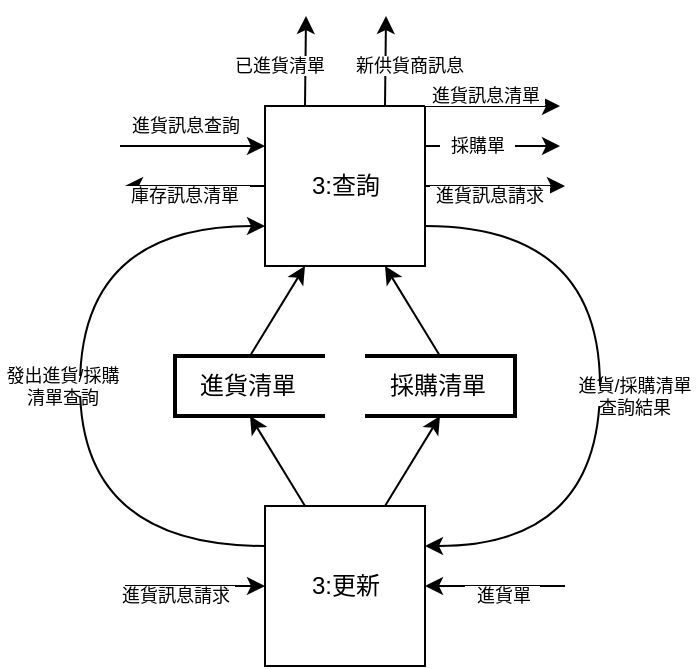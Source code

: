 <mxfile version="22.1.15" type="github">
  <diagram name="第 1 页" id="M6N7W5tKmuZOvXgAG-wH">
    <mxGraphModel dx="1426" dy="-1587" grid="1" gridSize="10" guides="1" tooltips="1" connect="1" arrows="1" fold="1" page="1" pageScale="1" pageWidth="827" pageHeight="1169" math="0" shadow="0">
      <root>
        <mxCell id="0" />
        <mxCell id="1" parent="0" />
        <mxCell id="GJ2FUBno_ALOqsxxdN6I-27" value="3:查詢" style="whiteSpace=wrap;html=1;aspect=fixed;" vertex="1" parent="1">
          <mxGeometry x="312.5" y="2545" width="80" height="80" as="geometry" />
        </mxCell>
        <mxCell id="GJ2FUBno_ALOqsxxdN6I-28" value="3:更新" style="whiteSpace=wrap;html=1;aspect=fixed;" vertex="1" parent="1">
          <mxGeometry x="312.5" y="2745" width="80" height="80" as="geometry" />
        </mxCell>
        <mxCell id="GJ2FUBno_ALOqsxxdN6I-29" value="&amp;nbsp; &amp;nbsp;進貨清單" style="strokeWidth=2;html=1;shape=mxgraph.flowchart.annotation_1;align=left;pointerEvents=1;" vertex="1" parent="1">
          <mxGeometry x="267.5" y="2670" width="75" height="30" as="geometry" />
        </mxCell>
        <mxCell id="GJ2FUBno_ALOqsxxdN6I-30" value="" style="endArrow=classic;html=1;rounded=0;exitX=1;exitY=0.5;exitDx=0;exitDy=0;" edge="1" parent="1" source="GJ2FUBno_ALOqsxxdN6I-27">
          <mxGeometry width="50" height="50" relative="1" as="geometry">
            <mxPoint x="472.5" y="2610" as="sourcePoint" />
            <mxPoint x="462.5" y="2585" as="targetPoint" />
          </mxGeometry>
        </mxCell>
        <mxCell id="GJ2FUBno_ALOqsxxdN6I-31" value="" style="endArrow=classic;html=1;rounded=0;exitX=0;exitY=0.5;exitDx=0;exitDy=0;" edge="1" parent="1" source="GJ2FUBno_ALOqsxxdN6I-27">
          <mxGeometry width="50" height="50" relative="1" as="geometry">
            <mxPoint x="402.5" y="2595" as="sourcePoint" />
            <mxPoint x="242.5" y="2585" as="targetPoint" />
          </mxGeometry>
        </mxCell>
        <mxCell id="GJ2FUBno_ALOqsxxdN6I-32" value="" style="endArrow=classic;html=1;rounded=0;exitX=0.5;exitY=0;exitDx=0;exitDy=0;exitPerimeter=0;entryX=0.25;entryY=1;entryDx=0;entryDy=0;" edge="1" parent="1" source="GJ2FUBno_ALOqsxxdN6I-29" target="GJ2FUBno_ALOqsxxdN6I-27">
          <mxGeometry width="50" height="50" relative="1" as="geometry">
            <mxPoint x="322.5" y="2655" as="sourcePoint" />
            <mxPoint x="372.5" y="2605" as="targetPoint" />
          </mxGeometry>
        </mxCell>
        <mxCell id="GJ2FUBno_ALOqsxxdN6I-33" value="" style="endArrow=classic;html=1;rounded=0;exitX=0.25;exitY=0;exitDx=0;exitDy=0;entryX=0.5;entryY=1;entryDx=0;entryDy=0;entryPerimeter=0;" edge="1" parent="1" source="GJ2FUBno_ALOqsxxdN6I-28" target="GJ2FUBno_ALOqsxxdN6I-29">
          <mxGeometry width="50" height="50" relative="1" as="geometry">
            <mxPoint x="352.21" y="2745" as="sourcePoint" />
            <mxPoint x="352.21" y="2700" as="targetPoint" />
          </mxGeometry>
        </mxCell>
        <mxCell id="GJ2FUBno_ALOqsxxdN6I-34" value="" style="endArrow=classic;html=1;rounded=0;entryX=0;entryY=0.5;entryDx=0;entryDy=0;" edge="1" parent="1" target="GJ2FUBno_ALOqsxxdN6I-28">
          <mxGeometry width="50" height="50" relative="1" as="geometry">
            <mxPoint x="242.5" y="2785" as="sourcePoint" />
            <mxPoint x="207.5" y="2845" as="targetPoint" />
          </mxGeometry>
        </mxCell>
        <mxCell id="GJ2FUBno_ALOqsxxdN6I-35" value="" style="endArrow=classic;html=1;rounded=0;entryX=1;entryY=0.5;entryDx=0;entryDy=0;" edge="1" parent="1" target="GJ2FUBno_ALOqsxxdN6I-28">
          <mxGeometry width="50" height="50" relative="1" as="geometry">
            <mxPoint x="462.5" y="2785" as="sourcePoint" />
            <mxPoint x="322.5" y="2795" as="targetPoint" />
          </mxGeometry>
        </mxCell>
        <mxCell id="GJ2FUBno_ALOqsxxdN6I-36" value="&lt;font style=&quot;font-size: 9px;&quot;&gt;庫存訊息清單&lt;br&gt;&lt;/font&gt;" style="text;html=1;strokeColor=none;fillColor=default;align=center;verticalAlign=middle;whiteSpace=wrap;rounded=0;fontSize=9;" vertex="1" parent="1">
          <mxGeometry x="240" y="2585" width="65" height="10" as="geometry" />
        </mxCell>
        <mxCell id="GJ2FUBno_ALOqsxxdN6I-37" value="進貨訊息請求" style="text;html=1;strokeColor=none;fillColor=default;align=center;verticalAlign=middle;whiteSpace=wrap;rounded=0;fontSize=9;" vertex="1" parent="1">
          <mxGeometry x="395" y="2585" width="60" height="10" as="geometry" />
        </mxCell>
        <mxCell id="GJ2FUBno_ALOqsxxdN6I-38" value="&lt;font style=&quot;font-size: 9px;&quot;&gt;進貨訊息請求&lt;/font&gt;" style="text;html=1;strokeColor=none;fillColor=default;align=center;verticalAlign=middle;whiteSpace=wrap;rounded=0;fontSize=9;" vertex="1" parent="1">
          <mxGeometry x="237.5" y="2785" width="60" height="10" as="geometry" />
        </mxCell>
        <mxCell id="GJ2FUBno_ALOqsxxdN6I-39" value="&lt;font style=&quot;font-size: 9px;&quot;&gt;進貨單&lt;/font&gt;" style="text;html=1;strokeColor=none;fillColor=default;align=center;verticalAlign=middle;whiteSpace=wrap;rounded=0;fontSize=9;" vertex="1" parent="1">
          <mxGeometry x="412.5" y="2785" width="37.5" height="10" as="geometry" />
        </mxCell>
        <mxCell id="GJ2FUBno_ALOqsxxdN6I-40" value="&amp;nbsp; &amp;nbsp;採購清單" style="strokeWidth=2;html=1;shape=mxgraph.flowchart.annotation_1;align=left;pointerEvents=1;flipH=1;" vertex="1" parent="1">
          <mxGeometry x="362.5" y="2670" width="75" height="30" as="geometry" />
        </mxCell>
        <mxCell id="GJ2FUBno_ALOqsxxdN6I-41" value="" style="endArrow=classic;html=1;rounded=0;exitX=0.5;exitY=0;exitDx=0;exitDy=0;exitPerimeter=0;entryX=0.75;entryY=1;entryDx=0;entryDy=0;" edge="1" parent="1" source="GJ2FUBno_ALOqsxxdN6I-40" target="GJ2FUBno_ALOqsxxdN6I-27">
          <mxGeometry width="50" height="50" relative="1" as="geometry">
            <mxPoint x="315" y="2680" as="sourcePoint" />
            <mxPoint x="343" y="2635" as="targetPoint" />
          </mxGeometry>
        </mxCell>
        <mxCell id="GJ2FUBno_ALOqsxxdN6I-42" value="" style="endArrow=classic;html=1;rounded=0;exitX=0.75;exitY=0;exitDx=0;exitDy=0;entryX=0.5;entryY=1;entryDx=0;entryDy=0;entryPerimeter=0;" edge="1" parent="1" source="GJ2FUBno_ALOqsxxdN6I-28" target="GJ2FUBno_ALOqsxxdN6I-40">
          <mxGeometry width="50" height="50" relative="1" as="geometry">
            <mxPoint x="325" y="2690" as="sourcePoint" />
            <mxPoint x="353" y="2645" as="targetPoint" />
          </mxGeometry>
        </mxCell>
        <mxCell id="GJ2FUBno_ALOqsxxdN6I-43" value="" style="endArrow=classic;html=1;rounded=0;exitX=0;exitY=0.25;exitDx=0;exitDy=0;entryX=0;entryY=0.75;entryDx=0;entryDy=0;edgeStyle=orthogonalEdgeStyle;curved=1;" edge="1" parent="1" source="GJ2FUBno_ALOqsxxdN6I-28" target="GJ2FUBno_ALOqsxxdN6I-27">
          <mxGeometry width="50" height="50" relative="1" as="geometry">
            <mxPoint x="343" y="2755" as="sourcePoint" />
            <mxPoint x="315" y="2710" as="targetPoint" />
            <Array as="points">
              <mxPoint x="220" y="2765" />
              <mxPoint x="220" y="2605" />
            </Array>
          </mxGeometry>
        </mxCell>
        <mxCell id="GJ2FUBno_ALOqsxxdN6I-44" value="" style="endArrow=classic;html=1;rounded=0;exitX=1;exitY=0.75;exitDx=0;exitDy=0;entryX=1;entryY=0.25;entryDx=0;entryDy=0;edgeStyle=orthogonalEdgeStyle;curved=1;" edge="1" parent="1" source="GJ2FUBno_ALOqsxxdN6I-27" target="GJ2FUBno_ALOqsxxdN6I-28">
          <mxGeometry width="50" height="50" relative="1" as="geometry">
            <mxPoint x="353" y="2765" as="sourcePoint" />
            <mxPoint x="325" y="2720" as="targetPoint" />
            <Array as="points">
              <mxPoint x="480" y="2605" />
              <mxPoint x="480" y="2765" />
            </Array>
          </mxGeometry>
        </mxCell>
        <mxCell id="GJ2FUBno_ALOqsxxdN6I-45" value="" style="endArrow=classic;html=1;rounded=0;exitX=1;exitY=0.25;exitDx=0;exitDy=0;" edge="1" parent="1" source="GJ2FUBno_ALOqsxxdN6I-27">
          <mxGeometry width="50" height="50" relative="1" as="geometry">
            <mxPoint x="459" y="2530" as="sourcePoint" />
            <mxPoint x="460" y="2565" as="targetPoint" />
          </mxGeometry>
        </mxCell>
        <mxCell id="GJ2FUBno_ALOqsxxdN6I-46" value="" style="endArrow=classic;html=1;rounded=0;exitX=1;exitY=0;exitDx=0;exitDy=0;" edge="1" parent="1" source="GJ2FUBno_ALOqsxxdN6I-27">
          <mxGeometry width="50" height="50" relative="1" as="geometry">
            <mxPoint x="403" y="2575" as="sourcePoint" />
            <mxPoint x="460" y="2545" as="targetPoint" />
          </mxGeometry>
        </mxCell>
        <mxCell id="GJ2FUBno_ALOqsxxdN6I-47" value="" style="endArrow=classic;html=1;rounded=0;entryX=0;entryY=0.25;entryDx=0;entryDy=0;" edge="1" parent="1" target="GJ2FUBno_ALOqsxxdN6I-27">
          <mxGeometry width="50" height="50" relative="1" as="geometry">
            <mxPoint x="240" y="2565" as="sourcePoint" />
            <mxPoint x="480" y="2585" as="targetPoint" />
          </mxGeometry>
        </mxCell>
        <mxCell id="GJ2FUBno_ALOqsxxdN6I-48" value="" style="endArrow=classic;html=1;rounded=0;exitX=0.75;exitY=0;exitDx=0;exitDy=0;" edge="1" parent="1" source="GJ2FUBno_ALOqsxxdN6I-27">
          <mxGeometry width="50" height="50" relative="1" as="geometry">
            <mxPoint x="403" y="2555" as="sourcePoint" />
            <mxPoint x="373" y="2500" as="targetPoint" />
          </mxGeometry>
        </mxCell>
        <mxCell id="GJ2FUBno_ALOqsxxdN6I-49" value="" style="endArrow=classic;html=1;rounded=0;exitX=0.25;exitY=0;exitDx=0;exitDy=0;" edge="1" parent="1" source="GJ2FUBno_ALOqsxxdN6I-27">
          <mxGeometry width="50" height="50" relative="1" as="geometry">
            <mxPoint x="383" y="2555" as="sourcePoint" />
            <mxPoint x="333" y="2500" as="targetPoint" />
          </mxGeometry>
        </mxCell>
        <mxCell id="GJ2FUBno_ALOqsxxdN6I-50" value="&lt;font style=&quot;font-size: 9px;&quot;&gt;採購單&lt;br&gt;&lt;/font&gt;" style="text;html=1;strokeColor=none;fillColor=default;align=center;verticalAlign=middle;whiteSpace=wrap;rounded=0;fontSize=9;" vertex="1" parent="1">
          <mxGeometry x="400" y="2560" width="37.5" height="10" as="geometry" />
        </mxCell>
        <mxCell id="GJ2FUBno_ALOqsxxdN6I-51" value="進貨訊息清單" style="text;html=1;strokeColor=none;fillColor=default;align=center;verticalAlign=middle;whiteSpace=wrap;rounded=0;fontSize=9;" vertex="1" parent="1">
          <mxGeometry x="392.5" y="2535" width="60" height="10" as="geometry" />
        </mxCell>
        <mxCell id="GJ2FUBno_ALOqsxxdN6I-52" value="已進貨清單" style="text;html=1;strokeColor=none;fillColor=default;align=center;verticalAlign=middle;whiteSpace=wrap;rounded=0;fontSize=9;" vertex="1" parent="1">
          <mxGeometry x="290" y="2520" width="60" height="10" as="geometry" />
        </mxCell>
        <mxCell id="GJ2FUBno_ALOqsxxdN6I-53" value="新供貨商訊息" style="text;html=1;strokeColor=none;fillColor=default;align=center;verticalAlign=middle;whiteSpace=wrap;rounded=0;fontSize=9;" vertex="1" parent="1">
          <mxGeometry x="355" y="2520" width="60" height="10" as="geometry" />
        </mxCell>
        <mxCell id="GJ2FUBno_ALOqsxxdN6I-54" value="進貨訊息查詢" style="text;html=1;strokeColor=none;fillColor=default;align=center;verticalAlign=middle;whiteSpace=wrap;rounded=0;fontSize=9;" vertex="1" parent="1">
          <mxGeometry x="242.5" y="2550" width="60" height="10" as="geometry" />
        </mxCell>
        <mxCell id="GJ2FUBno_ALOqsxxdN6I-55" value="&lt;font style=&quot;font-size: 9px;&quot;&gt;發出進貨/採購清單查詢&lt;/font&gt;" style="text;html=1;strokeColor=none;fillColor=default;align=center;verticalAlign=middle;whiteSpace=wrap;rounded=0;fontSize=9;" vertex="1" parent="1">
          <mxGeometry x="180" y="2680" width="62.5" height="10" as="geometry" />
        </mxCell>
        <mxCell id="GJ2FUBno_ALOqsxxdN6I-56" value="&lt;font style=&quot;font-size: 9px;&quot;&gt;進貨/採購清單查詢結果&lt;/font&gt;" style="text;html=1;strokeColor=none;fillColor=default;align=center;verticalAlign=middle;whiteSpace=wrap;rounded=0;fontSize=9;" vertex="1" parent="1">
          <mxGeometry x="466.25" y="2685" width="62.5" height="10" as="geometry" />
        </mxCell>
      </root>
    </mxGraphModel>
  </diagram>
</mxfile>
